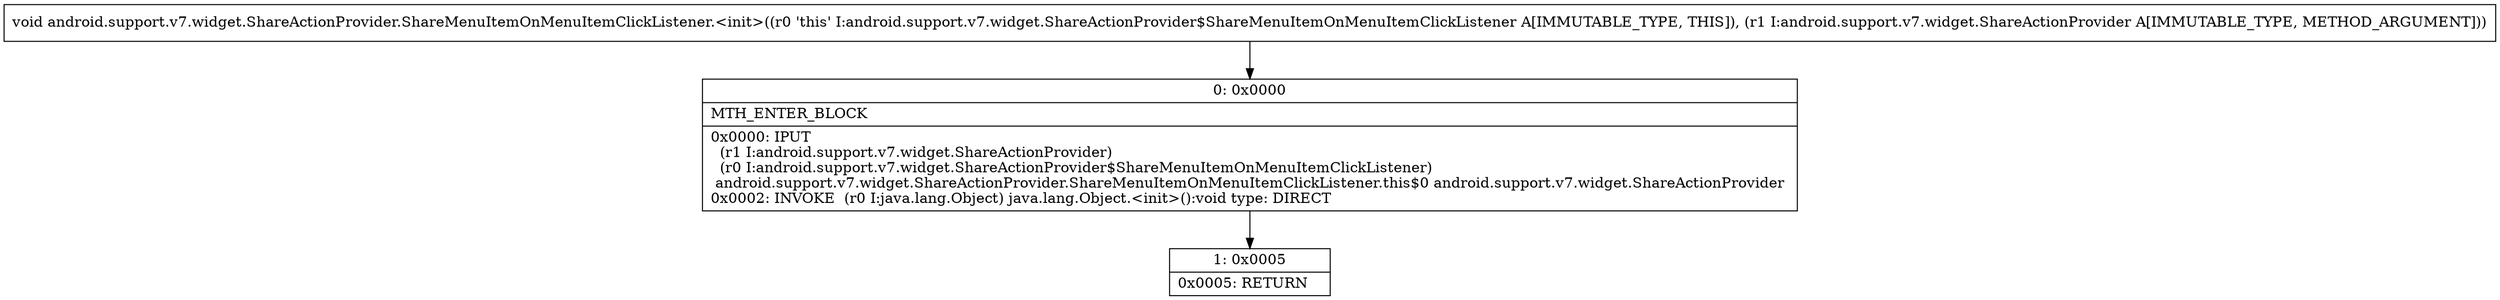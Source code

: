 digraph "CFG forandroid.support.v7.widget.ShareActionProvider.ShareMenuItemOnMenuItemClickListener.\<init\>(Landroid\/support\/v7\/widget\/ShareActionProvider;)V" {
Node_0 [shape=record,label="{0\:\ 0x0000|MTH_ENTER_BLOCK\l|0x0000: IPUT  \l  (r1 I:android.support.v7.widget.ShareActionProvider)\l  (r0 I:android.support.v7.widget.ShareActionProvider$ShareMenuItemOnMenuItemClickListener)\l android.support.v7.widget.ShareActionProvider.ShareMenuItemOnMenuItemClickListener.this$0 android.support.v7.widget.ShareActionProvider \l0x0002: INVOKE  (r0 I:java.lang.Object) java.lang.Object.\<init\>():void type: DIRECT \l}"];
Node_1 [shape=record,label="{1\:\ 0x0005|0x0005: RETURN   \l}"];
MethodNode[shape=record,label="{void android.support.v7.widget.ShareActionProvider.ShareMenuItemOnMenuItemClickListener.\<init\>((r0 'this' I:android.support.v7.widget.ShareActionProvider$ShareMenuItemOnMenuItemClickListener A[IMMUTABLE_TYPE, THIS]), (r1 I:android.support.v7.widget.ShareActionProvider A[IMMUTABLE_TYPE, METHOD_ARGUMENT])) }"];
MethodNode -> Node_0;
Node_0 -> Node_1;
}

